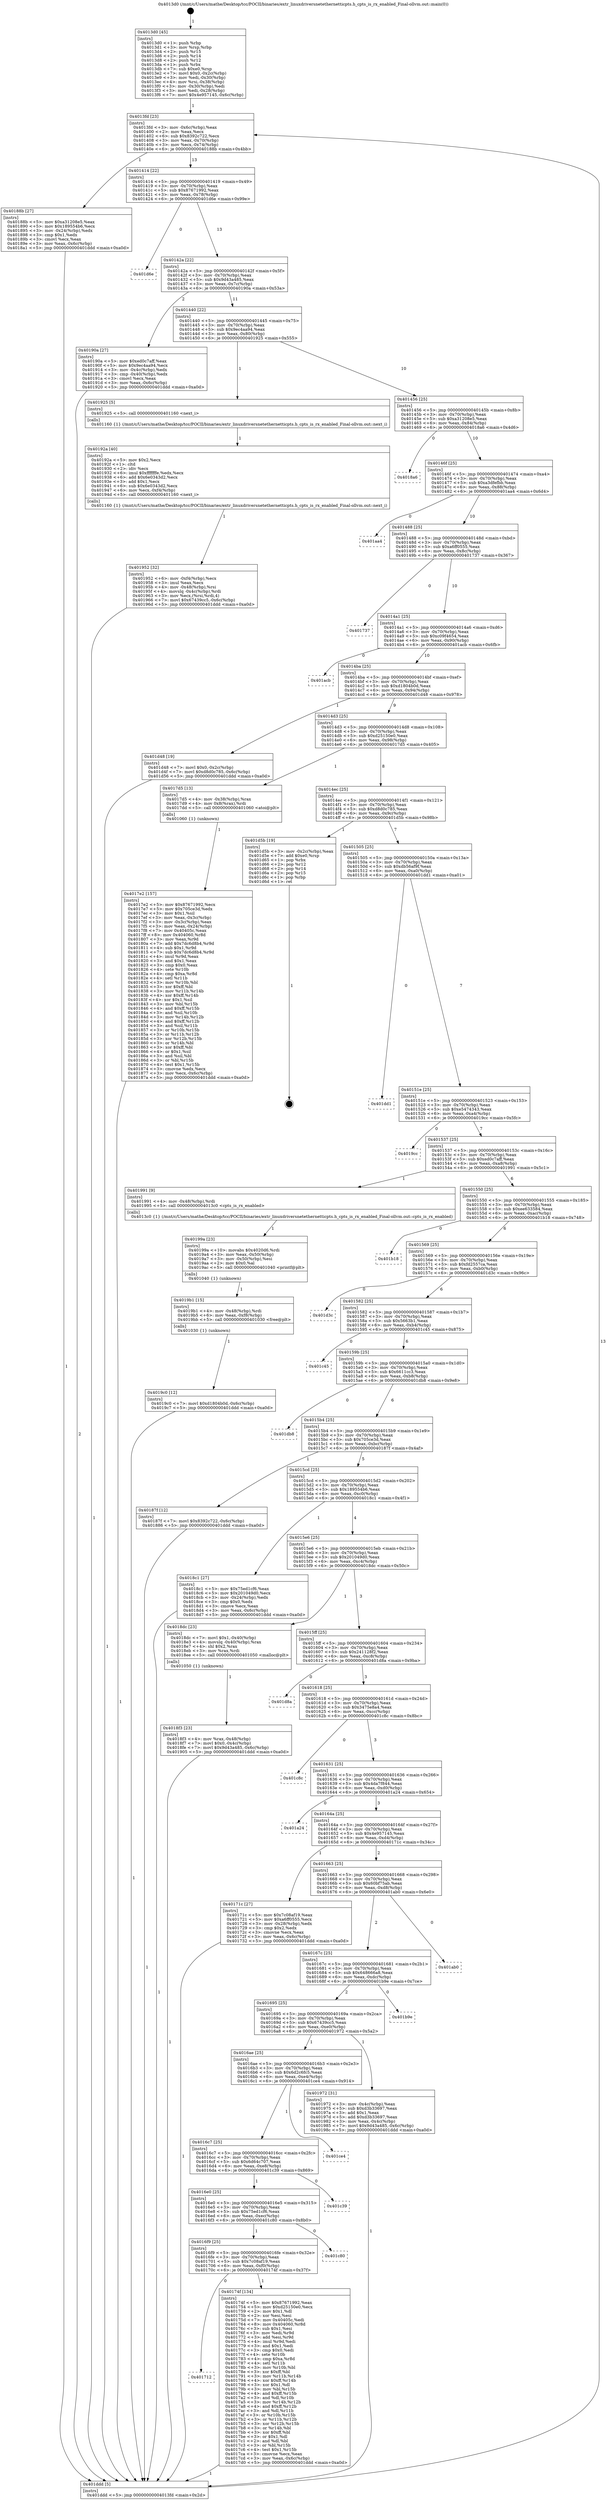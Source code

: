 digraph "0x4013d0" {
  label = "0x4013d0 (/mnt/c/Users/mathe/Desktop/tcc/POCII/binaries/extr_linuxdriversnetethernetticpts.h_cpts_is_rx_enabled_Final-ollvm.out::main(0))"
  labelloc = "t"
  node[shape=record]

  Entry [label="",width=0.3,height=0.3,shape=circle,fillcolor=black,style=filled]
  "0x4013fd" [label="{
     0x4013fd [23]\l
     | [instrs]\l
     &nbsp;&nbsp;0x4013fd \<+3\>: mov -0x6c(%rbp),%eax\l
     &nbsp;&nbsp;0x401400 \<+2\>: mov %eax,%ecx\l
     &nbsp;&nbsp;0x401402 \<+6\>: sub $0x8392c722,%ecx\l
     &nbsp;&nbsp;0x401408 \<+3\>: mov %eax,-0x70(%rbp)\l
     &nbsp;&nbsp;0x40140b \<+3\>: mov %ecx,-0x74(%rbp)\l
     &nbsp;&nbsp;0x40140e \<+6\>: je 000000000040188b \<main+0x4bb\>\l
  }"]
  "0x40188b" [label="{
     0x40188b [27]\l
     | [instrs]\l
     &nbsp;&nbsp;0x40188b \<+5\>: mov $0xa31208e5,%eax\l
     &nbsp;&nbsp;0x401890 \<+5\>: mov $0x189554b6,%ecx\l
     &nbsp;&nbsp;0x401895 \<+3\>: mov -0x24(%rbp),%edx\l
     &nbsp;&nbsp;0x401898 \<+3\>: cmp $0x1,%edx\l
     &nbsp;&nbsp;0x40189b \<+3\>: cmovl %ecx,%eax\l
     &nbsp;&nbsp;0x40189e \<+3\>: mov %eax,-0x6c(%rbp)\l
     &nbsp;&nbsp;0x4018a1 \<+5\>: jmp 0000000000401ddd \<main+0xa0d\>\l
  }"]
  "0x401414" [label="{
     0x401414 [22]\l
     | [instrs]\l
     &nbsp;&nbsp;0x401414 \<+5\>: jmp 0000000000401419 \<main+0x49\>\l
     &nbsp;&nbsp;0x401419 \<+3\>: mov -0x70(%rbp),%eax\l
     &nbsp;&nbsp;0x40141c \<+5\>: sub $0x87671992,%eax\l
     &nbsp;&nbsp;0x401421 \<+3\>: mov %eax,-0x78(%rbp)\l
     &nbsp;&nbsp;0x401424 \<+6\>: je 0000000000401d6e \<main+0x99e\>\l
  }"]
  Exit [label="",width=0.3,height=0.3,shape=circle,fillcolor=black,style=filled,peripheries=2]
  "0x401d6e" [label="{
     0x401d6e\l
  }", style=dashed]
  "0x40142a" [label="{
     0x40142a [22]\l
     | [instrs]\l
     &nbsp;&nbsp;0x40142a \<+5\>: jmp 000000000040142f \<main+0x5f\>\l
     &nbsp;&nbsp;0x40142f \<+3\>: mov -0x70(%rbp),%eax\l
     &nbsp;&nbsp;0x401432 \<+5\>: sub $0x9d43a485,%eax\l
     &nbsp;&nbsp;0x401437 \<+3\>: mov %eax,-0x7c(%rbp)\l
     &nbsp;&nbsp;0x40143a \<+6\>: je 000000000040190a \<main+0x53a\>\l
  }"]
  "0x4019c0" [label="{
     0x4019c0 [12]\l
     | [instrs]\l
     &nbsp;&nbsp;0x4019c0 \<+7\>: movl $0xd1804b0d,-0x6c(%rbp)\l
     &nbsp;&nbsp;0x4019c7 \<+5\>: jmp 0000000000401ddd \<main+0xa0d\>\l
  }"]
  "0x40190a" [label="{
     0x40190a [27]\l
     | [instrs]\l
     &nbsp;&nbsp;0x40190a \<+5\>: mov $0xed0c7aff,%eax\l
     &nbsp;&nbsp;0x40190f \<+5\>: mov $0x9ec4aa94,%ecx\l
     &nbsp;&nbsp;0x401914 \<+3\>: mov -0x4c(%rbp),%edx\l
     &nbsp;&nbsp;0x401917 \<+3\>: cmp -0x40(%rbp),%edx\l
     &nbsp;&nbsp;0x40191a \<+3\>: cmovl %ecx,%eax\l
     &nbsp;&nbsp;0x40191d \<+3\>: mov %eax,-0x6c(%rbp)\l
     &nbsp;&nbsp;0x401920 \<+5\>: jmp 0000000000401ddd \<main+0xa0d\>\l
  }"]
  "0x401440" [label="{
     0x401440 [22]\l
     | [instrs]\l
     &nbsp;&nbsp;0x401440 \<+5\>: jmp 0000000000401445 \<main+0x75\>\l
     &nbsp;&nbsp;0x401445 \<+3\>: mov -0x70(%rbp),%eax\l
     &nbsp;&nbsp;0x401448 \<+5\>: sub $0x9ec4aa94,%eax\l
     &nbsp;&nbsp;0x40144d \<+3\>: mov %eax,-0x80(%rbp)\l
     &nbsp;&nbsp;0x401450 \<+6\>: je 0000000000401925 \<main+0x555\>\l
  }"]
  "0x4019b1" [label="{
     0x4019b1 [15]\l
     | [instrs]\l
     &nbsp;&nbsp;0x4019b1 \<+4\>: mov -0x48(%rbp),%rdi\l
     &nbsp;&nbsp;0x4019b5 \<+6\>: mov %eax,-0xf8(%rbp)\l
     &nbsp;&nbsp;0x4019bb \<+5\>: call 0000000000401030 \<free@plt\>\l
     | [calls]\l
     &nbsp;&nbsp;0x401030 \{1\} (unknown)\l
  }"]
  "0x401925" [label="{
     0x401925 [5]\l
     | [instrs]\l
     &nbsp;&nbsp;0x401925 \<+5\>: call 0000000000401160 \<next_i\>\l
     | [calls]\l
     &nbsp;&nbsp;0x401160 \{1\} (/mnt/c/Users/mathe/Desktop/tcc/POCII/binaries/extr_linuxdriversnetethernetticpts.h_cpts_is_rx_enabled_Final-ollvm.out::next_i)\l
  }"]
  "0x401456" [label="{
     0x401456 [25]\l
     | [instrs]\l
     &nbsp;&nbsp;0x401456 \<+5\>: jmp 000000000040145b \<main+0x8b\>\l
     &nbsp;&nbsp;0x40145b \<+3\>: mov -0x70(%rbp),%eax\l
     &nbsp;&nbsp;0x40145e \<+5\>: sub $0xa31208e5,%eax\l
     &nbsp;&nbsp;0x401463 \<+6\>: mov %eax,-0x84(%rbp)\l
     &nbsp;&nbsp;0x401469 \<+6\>: je 00000000004018a6 \<main+0x4d6\>\l
  }"]
  "0x40199a" [label="{
     0x40199a [23]\l
     | [instrs]\l
     &nbsp;&nbsp;0x40199a \<+10\>: movabs $0x4020d6,%rdi\l
     &nbsp;&nbsp;0x4019a4 \<+3\>: mov %eax,-0x50(%rbp)\l
     &nbsp;&nbsp;0x4019a7 \<+3\>: mov -0x50(%rbp),%esi\l
     &nbsp;&nbsp;0x4019aa \<+2\>: mov $0x0,%al\l
     &nbsp;&nbsp;0x4019ac \<+5\>: call 0000000000401040 \<printf@plt\>\l
     | [calls]\l
     &nbsp;&nbsp;0x401040 \{1\} (unknown)\l
  }"]
  "0x4018a6" [label="{
     0x4018a6\l
  }", style=dashed]
  "0x40146f" [label="{
     0x40146f [25]\l
     | [instrs]\l
     &nbsp;&nbsp;0x40146f \<+5\>: jmp 0000000000401474 \<main+0xa4\>\l
     &nbsp;&nbsp;0x401474 \<+3\>: mov -0x70(%rbp),%eax\l
     &nbsp;&nbsp;0x401477 \<+5\>: sub $0xa3dfefbb,%eax\l
     &nbsp;&nbsp;0x40147c \<+6\>: mov %eax,-0x88(%rbp)\l
     &nbsp;&nbsp;0x401482 \<+6\>: je 0000000000401aa4 \<main+0x6d4\>\l
  }"]
  "0x401952" [label="{
     0x401952 [32]\l
     | [instrs]\l
     &nbsp;&nbsp;0x401952 \<+6\>: mov -0xf4(%rbp),%ecx\l
     &nbsp;&nbsp;0x401958 \<+3\>: imul %eax,%ecx\l
     &nbsp;&nbsp;0x40195b \<+4\>: mov -0x48(%rbp),%rsi\l
     &nbsp;&nbsp;0x40195f \<+4\>: movslq -0x4c(%rbp),%rdi\l
     &nbsp;&nbsp;0x401963 \<+3\>: mov %ecx,(%rsi,%rdi,4)\l
     &nbsp;&nbsp;0x401966 \<+7\>: movl $0x67439cc5,-0x6c(%rbp)\l
     &nbsp;&nbsp;0x40196d \<+5\>: jmp 0000000000401ddd \<main+0xa0d\>\l
  }"]
  "0x401aa4" [label="{
     0x401aa4\l
  }", style=dashed]
  "0x401488" [label="{
     0x401488 [25]\l
     | [instrs]\l
     &nbsp;&nbsp;0x401488 \<+5\>: jmp 000000000040148d \<main+0xbd\>\l
     &nbsp;&nbsp;0x40148d \<+3\>: mov -0x70(%rbp),%eax\l
     &nbsp;&nbsp;0x401490 \<+5\>: sub $0xa6ff0555,%eax\l
     &nbsp;&nbsp;0x401495 \<+6\>: mov %eax,-0x8c(%rbp)\l
     &nbsp;&nbsp;0x40149b \<+6\>: je 0000000000401737 \<main+0x367\>\l
  }"]
  "0x40192a" [label="{
     0x40192a [40]\l
     | [instrs]\l
     &nbsp;&nbsp;0x40192a \<+5\>: mov $0x2,%ecx\l
     &nbsp;&nbsp;0x40192f \<+1\>: cltd\l
     &nbsp;&nbsp;0x401930 \<+2\>: idiv %ecx\l
     &nbsp;&nbsp;0x401932 \<+6\>: imul $0xfffffffe,%edx,%ecx\l
     &nbsp;&nbsp;0x401938 \<+6\>: add $0x6e0343d2,%ecx\l
     &nbsp;&nbsp;0x40193e \<+3\>: add $0x1,%ecx\l
     &nbsp;&nbsp;0x401941 \<+6\>: sub $0x6e0343d2,%ecx\l
     &nbsp;&nbsp;0x401947 \<+6\>: mov %ecx,-0xf4(%rbp)\l
     &nbsp;&nbsp;0x40194d \<+5\>: call 0000000000401160 \<next_i\>\l
     | [calls]\l
     &nbsp;&nbsp;0x401160 \{1\} (/mnt/c/Users/mathe/Desktop/tcc/POCII/binaries/extr_linuxdriversnetethernetticpts.h_cpts_is_rx_enabled_Final-ollvm.out::next_i)\l
  }"]
  "0x401737" [label="{
     0x401737\l
  }", style=dashed]
  "0x4014a1" [label="{
     0x4014a1 [25]\l
     | [instrs]\l
     &nbsp;&nbsp;0x4014a1 \<+5\>: jmp 00000000004014a6 \<main+0xd6\>\l
     &nbsp;&nbsp;0x4014a6 \<+3\>: mov -0x70(%rbp),%eax\l
     &nbsp;&nbsp;0x4014a9 \<+5\>: sub $0xc09f4654,%eax\l
     &nbsp;&nbsp;0x4014ae \<+6\>: mov %eax,-0x90(%rbp)\l
     &nbsp;&nbsp;0x4014b4 \<+6\>: je 0000000000401acb \<main+0x6fb\>\l
  }"]
  "0x4018f3" [label="{
     0x4018f3 [23]\l
     | [instrs]\l
     &nbsp;&nbsp;0x4018f3 \<+4\>: mov %rax,-0x48(%rbp)\l
     &nbsp;&nbsp;0x4018f7 \<+7\>: movl $0x0,-0x4c(%rbp)\l
     &nbsp;&nbsp;0x4018fe \<+7\>: movl $0x9d43a485,-0x6c(%rbp)\l
     &nbsp;&nbsp;0x401905 \<+5\>: jmp 0000000000401ddd \<main+0xa0d\>\l
  }"]
  "0x401acb" [label="{
     0x401acb\l
  }", style=dashed]
  "0x4014ba" [label="{
     0x4014ba [25]\l
     | [instrs]\l
     &nbsp;&nbsp;0x4014ba \<+5\>: jmp 00000000004014bf \<main+0xef\>\l
     &nbsp;&nbsp;0x4014bf \<+3\>: mov -0x70(%rbp),%eax\l
     &nbsp;&nbsp;0x4014c2 \<+5\>: sub $0xd1804b0d,%eax\l
     &nbsp;&nbsp;0x4014c7 \<+6\>: mov %eax,-0x94(%rbp)\l
     &nbsp;&nbsp;0x4014cd \<+6\>: je 0000000000401d48 \<main+0x978\>\l
  }"]
  "0x4017e2" [label="{
     0x4017e2 [157]\l
     | [instrs]\l
     &nbsp;&nbsp;0x4017e2 \<+5\>: mov $0x87671992,%ecx\l
     &nbsp;&nbsp;0x4017e7 \<+5\>: mov $0x705ce3d,%edx\l
     &nbsp;&nbsp;0x4017ec \<+3\>: mov $0x1,%sil\l
     &nbsp;&nbsp;0x4017ef \<+3\>: mov %eax,-0x3c(%rbp)\l
     &nbsp;&nbsp;0x4017f2 \<+3\>: mov -0x3c(%rbp),%eax\l
     &nbsp;&nbsp;0x4017f5 \<+3\>: mov %eax,-0x24(%rbp)\l
     &nbsp;&nbsp;0x4017f8 \<+7\>: mov 0x40405c,%eax\l
     &nbsp;&nbsp;0x4017ff \<+8\>: mov 0x404060,%r8d\l
     &nbsp;&nbsp;0x401807 \<+3\>: mov %eax,%r9d\l
     &nbsp;&nbsp;0x40180a \<+7\>: add $0x7dc6d8b4,%r9d\l
     &nbsp;&nbsp;0x401811 \<+4\>: sub $0x1,%r9d\l
     &nbsp;&nbsp;0x401815 \<+7\>: sub $0x7dc6d8b4,%r9d\l
     &nbsp;&nbsp;0x40181c \<+4\>: imul %r9d,%eax\l
     &nbsp;&nbsp;0x401820 \<+3\>: and $0x1,%eax\l
     &nbsp;&nbsp;0x401823 \<+3\>: cmp $0x0,%eax\l
     &nbsp;&nbsp;0x401826 \<+4\>: sete %r10b\l
     &nbsp;&nbsp;0x40182a \<+4\>: cmp $0xa,%r8d\l
     &nbsp;&nbsp;0x40182e \<+4\>: setl %r11b\l
     &nbsp;&nbsp;0x401832 \<+3\>: mov %r10b,%bl\l
     &nbsp;&nbsp;0x401835 \<+3\>: xor $0xff,%bl\l
     &nbsp;&nbsp;0x401838 \<+3\>: mov %r11b,%r14b\l
     &nbsp;&nbsp;0x40183b \<+4\>: xor $0xff,%r14b\l
     &nbsp;&nbsp;0x40183f \<+4\>: xor $0x1,%sil\l
     &nbsp;&nbsp;0x401843 \<+3\>: mov %bl,%r15b\l
     &nbsp;&nbsp;0x401846 \<+4\>: and $0xff,%r15b\l
     &nbsp;&nbsp;0x40184a \<+3\>: and %sil,%r10b\l
     &nbsp;&nbsp;0x40184d \<+3\>: mov %r14b,%r12b\l
     &nbsp;&nbsp;0x401850 \<+4\>: and $0xff,%r12b\l
     &nbsp;&nbsp;0x401854 \<+3\>: and %sil,%r11b\l
     &nbsp;&nbsp;0x401857 \<+3\>: or %r10b,%r15b\l
     &nbsp;&nbsp;0x40185a \<+3\>: or %r11b,%r12b\l
     &nbsp;&nbsp;0x40185d \<+3\>: xor %r12b,%r15b\l
     &nbsp;&nbsp;0x401860 \<+3\>: or %r14b,%bl\l
     &nbsp;&nbsp;0x401863 \<+3\>: xor $0xff,%bl\l
     &nbsp;&nbsp;0x401866 \<+4\>: or $0x1,%sil\l
     &nbsp;&nbsp;0x40186a \<+3\>: and %sil,%bl\l
     &nbsp;&nbsp;0x40186d \<+3\>: or %bl,%r15b\l
     &nbsp;&nbsp;0x401870 \<+4\>: test $0x1,%r15b\l
     &nbsp;&nbsp;0x401874 \<+3\>: cmovne %edx,%ecx\l
     &nbsp;&nbsp;0x401877 \<+3\>: mov %ecx,-0x6c(%rbp)\l
     &nbsp;&nbsp;0x40187a \<+5\>: jmp 0000000000401ddd \<main+0xa0d\>\l
  }"]
  "0x401d48" [label="{
     0x401d48 [19]\l
     | [instrs]\l
     &nbsp;&nbsp;0x401d48 \<+7\>: movl $0x0,-0x2c(%rbp)\l
     &nbsp;&nbsp;0x401d4f \<+7\>: movl $0xd8d0c785,-0x6c(%rbp)\l
     &nbsp;&nbsp;0x401d56 \<+5\>: jmp 0000000000401ddd \<main+0xa0d\>\l
  }"]
  "0x4014d3" [label="{
     0x4014d3 [25]\l
     | [instrs]\l
     &nbsp;&nbsp;0x4014d3 \<+5\>: jmp 00000000004014d8 \<main+0x108\>\l
     &nbsp;&nbsp;0x4014d8 \<+3\>: mov -0x70(%rbp),%eax\l
     &nbsp;&nbsp;0x4014db \<+5\>: sub $0xd25150e0,%eax\l
     &nbsp;&nbsp;0x4014e0 \<+6\>: mov %eax,-0x98(%rbp)\l
     &nbsp;&nbsp;0x4014e6 \<+6\>: je 00000000004017d5 \<main+0x405\>\l
  }"]
  "0x401712" [label="{
     0x401712\l
  }", style=dashed]
  "0x4017d5" [label="{
     0x4017d5 [13]\l
     | [instrs]\l
     &nbsp;&nbsp;0x4017d5 \<+4\>: mov -0x38(%rbp),%rax\l
     &nbsp;&nbsp;0x4017d9 \<+4\>: mov 0x8(%rax),%rdi\l
     &nbsp;&nbsp;0x4017dd \<+5\>: call 0000000000401060 \<atoi@plt\>\l
     | [calls]\l
     &nbsp;&nbsp;0x401060 \{1\} (unknown)\l
  }"]
  "0x4014ec" [label="{
     0x4014ec [25]\l
     | [instrs]\l
     &nbsp;&nbsp;0x4014ec \<+5\>: jmp 00000000004014f1 \<main+0x121\>\l
     &nbsp;&nbsp;0x4014f1 \<+3\>: mov -0x70(%rbp),%eax\l
     &nbsp;&nbsp;0x4014f4 \<+5\>: sub $0xd8d0c785,%eax\l
     &nbsp;&nbsp;0x4014f9 \<+6\>: mov %eax,-0x9c(%rbp)\l
     &nbsp;&nbsp;0x4014ff \<+6\>: je 0000000000401d5b \<main+0x98b\>\l
  }"]
  "0x40174f" [label="{
     0x40174f [134]\l
     | [instrs]\l
     &nbsp;&nbsp;0x40174f \<+5\>: mov $0x87671992,%eax\l
     &nbsp;&nbsp;0x401754 \<+5\>: mov $0xd25150e0,%ecx\l
     &nbsp;&nbsp;0x401759 \<+2\>: mov $0x1,%dl\l
     &nbsp;&nbsp;0x40175b \<+2\>: xor %esi,%esi\l
     &nbsp;&nbsp;0x40175d \<+7\>: mov 0x40405c,%edi\l
     &nbsp;&nbsp;0x401764 \<+8\>: mov 0x404060,%r8d\l
     &nbsp;&nbsp;0x40176c \<+3\>: sub $0x1,%esi\l
     &nbsp;&nbsp;0x40176f \<+3\>: mov %edi,%r9d\l
     &nbsp;&nbsp;0x401772 \<+3\>: add %esi,%r9d\l
     &nbsp;&nbsp;0x401775 \<+4\>: imul %r9d,%edi\l
     &nbsp;&nbsp;0x401779 \<+3\>: and $0x1,%edi\l
     &nbsp;&nbsp;0x40177c \<+3\>: cmp $0x0,%edi\l
     &nbsp;&nbsp;0x40177f \<+4\>: sete %r10b\l
     &nbsp;&nbsp;0x401783 \<+4\>: cmp $0xa,%r8d\l
     &nbsp;&nbsp;0x401787 \<+4\>: setl %r11b\l
     &nbsp;&nbsp;0x40178b \<+3\>: mov %r10b,%bl\l
     &nbsp;&nbsp;0x40178e \<+3\>: xor $0xff,%bl\l
     &nbsp;&nbsp;0x401791 \<+3\>: mov %r11b,%r14b\l
     &nbsp;&nbsp;0x401794 \<+4\>: xor $0xff,%r14b\l
     &nbsp;&nbsp;0x401798 \<+3\>: xor $0x1,%dl\l
     &nbsp;&nbsp;0x40179b \<+3\>: mov %bl,%r15b\l
     &nbsp;&nbsp;0x40179e \<+4\>: and $0xff,%r15b\l
     &nbsp;&nbsp;0x4017a2 \<+3\>: and %dl,%r10b\l
     &nbsp;&nbsp;0x4017a5 \<+3\>: mov %r14b,%r12b\l
     &nbsp;&nbsp;0x4017a8 \<+4\>: and $0xff,%r12b\l
     &nbsp;&nbsp;0x4017ac \<+3\>: and %dl,%r11b\l
     &nbsp;&nbsp;0x4017af \<+3\>: or %r10b,%r15b\l
     &nbsp;&nbsp;0x4017b2 \<+3\>: or %r11b,%r12b\l
     &nbsp;&nbsp;0x4017b5 \<+3\>: xor %r12b,%r15b\l
     &nbsp;&nbsp;0x4017b8 \<+3\>: or %r14b,%bl\l
     &nbsp;&nbsp;0x4017bb \<+3\>: xor $0xff,%bl\l
     &nbsp;&nbsp;0x4017be \<+3\>: or $0x1,%dl\l
     &nbsp;&nbsp;0x4017c1 \<+2\>: and %dl,%bl\l
     &nbsp;&nbsp;0x4017c3 \<+3\>: or %bl,%r15b\l
     &nbsp;&nbsp;0x4017c6 \<+4\>: test $0x1,%r15b\l
     &nbsp;&nbsp;0x4017ca \<+3\>: cmovne %ecx,%eax\l
     &nbsp;&nbsp;0x4017cd \<+3\>: mov %eax,-0x6c(%rbp)\l
     &nbsp;&nbsp;0x4017d0 \<+5\>: jmp 0000000000401ddd \<main+0xa0d\>\l
  }"]
  "0x401d5b" [label="{
     0x401d5b [19]\l
     | [instrs]\l
     &nbsp;&nbsp;0x401d5b \<+3\>: mov -0x2c(%rbp),%eax\l
     &nbsp;&nbsp;0x401d5e \<+7\>: add $0xe0,%rsp\l
     &nbsp;&nbsp;0x401d65 \<+1\>: pop %rbx\l
     &nbsp;&nbsp;0x401d66 \<+2\>: pop %r12\l
     &nbsp;&nbsp;0x401d68 \<+2\>: pop %r14\l
     &nbsp;&nbsp;0x401d6a \<+2\>: pop %r15\l
     &nbsp;&nbsp;0x401d6c \<+1\>: pop %rbp\l
     &nbsp;&nbsp;0x401d6d \<+1\>: ret\l
  }"]
  "0x401505" [label="{
     0x401505 [25]\l
     | [instrs]\l
     &nbsp;&nbsp;0x401505 \<+5\>: jmp 000000000040150a \<main+0x13a\>\l
     &nbsp;&nbsp;0x40150a \<+3\>: mov -0x70(%rbp),%eax\l
     &nbsp;&nbsp;0x40150d \<+5\>: sub $0xdb56af9f,%eax\l
     &nbsp;&nbsp;0x401512 \<+6\>: mov %eax,-0xa0(%rbp)\l
     &nbsp;&nbsp;0x401518 \<+6\>: je 0000000000401dd1 \<main+0xa01\>\l
  }"]
  "0x4016f9" [label="{
     0x4016f9 [25]\l
     | [instrs]\l
     &nbsp;&nbsp;0x4016f9 \<+5\>: jmp 00000000004016fe \<main+0x32e\>\l
     &nbsp;&nbsp;0x4016fe \<+3\>: mov -0x70(%rbp),%eax\l
     &nbsp;&nbsp;0x401701 \<+5\>: sub $0x7c08af19,%eax\l
     &nbsp;&nbsp;0x401706 \<+6\>: mov %eax,-0xf0(%rbp)\l
     &nbsp;&nbsp;0x40170c \<+6\>: je 000000000040174f \<main+0x37f\>\l
  }"]
  "0x401dd1" [label="{
     0x401dd1\l
  }", style=dashed]
  "0x40151e" [label="{
     0x40151e [25]\l
     | [instrs]\l
     &nbsp;&nbsp;0x40151e \<+5\>: jmp 0000000000401523 \<main+0x153\>\l
     &nbsp;&nbsp;0x401523 \<+3\>: mov -0x70(%rbp),%eax\l
     &nbsp;&nbsp;0x401526 \<+5\>: sub $0xe5474343,%eax\l
     &nbsp;&nbsp;0x40152b \<+6\>: mov %eax,-0xa4(%rbp)\l
     &nbsp;&nbsp;0x401531 \<+6\>: je 00000000004019cc \<main+0x5fc\>\l
  }"]
  "0x401c80" [label="{
     0x401c80\l
  }", style=dashed]
  "0x4019cc" [label="{
     0x4019cc\l
  }", style=dashed]
  "0x401537" [label="{
     0x401537 [25]\l
     | [instrs]\l
     &nbsp;&nbsp;0x401537 \<+5\>: jmp 000000000040153c \<main+0x16c\>\l
     &nbsp;&nbsp;0x40153c \<+3\>: mov -0x70(%rbp),%eax\l
     &nbsp;&nbsp;0x40153f \<+5\>: sub $0xed0c7aff,%eax\l
     &nbsp;&nbsp;0x401544 \<+6\>: mov %eax,-0xa8(%rbp)\l
     &nbsp;&nbsp;0x40154a \<+6\>: je 0000000000401991 \<main+0x5c1\>\l
  }"]
  "0x4016e0" [label="{
     0x4016e0 [25]\l
     | [instrs]\l
     &nbsp;&nbsp;0x4016e0 \<+5\>: jmp 00000000004016e5 \<main+0x315\>\l
     &nbsp;&nbsp;0x4016e5 \<+3\>: mov -0x70(%rbp),%eax\l
     &nbsp;&nbsp;0x4016e8 \<+5\>: sub $0x75ed1cf6,%eax\l
     &nbsp;&nbsp;0x4016ed \<+6\>: mov %eax,-0xec(%rbp)\l
     &nbsp;&nbsp;0x4016f3 \<+6\>: je 0000000000401c80 \<main+0x8b0\>\l
  }"]
  "0x401991" [label="{
     0x401991 [9]\l
     | [instrs]\l
     &nbsp;&nbsp;0x401991 \<+4\>: mov -0x48(%rbp),%rdi\l
     &nbsp;&nbsp;0x401995 \<+5\>: call 00000000004013c0 \<cpts_is_rx_enabled\>\l
     | [calls]\l
     &nbsp;&nbsp;0x4013c0 \{1\} (/mnt/c/Users/mathe/Desktop/tcc/POCII/binaries/extr_linuxdriversnetethernetticpts.h_cpts_is_rx_enabled_Final-ollvm.out::cpts_is_rx_enabled)\l
  }"]
  "0x401550" [label="{
     0x401550 [25]\l
     | [instrs]\l
     &nbsp;&nbsp;0x401550 \<+5\>: jmp 0000000000401555 \<main+0x185\>\l
     &nbsp;&nbsp;0x401555 \<+3\>: mov -0x70(%rbp),%eax\l
     &nbsp;&nbsp;0x401558 \<+5\>: sub $0xee633584,%eax\l
     &nbsp;&nbsp;0x40155d \<+6\>: mov %eax,-0xac(%rbp)\l
     &nbsp;&nbsp;0x401563 \<+6\>: je 0000000000401b18 \<main+0x748\>\l
  }"]
  "0x401c39" [label="{
     0x401c39\l
  }", style=dashed]
  "0x401b18" [label="{
     0x401b18\l
  }", style=dashed]
  "0x401569" [label="{
     0x401569 [25]\l
     | [instrs]\l
     &nbsp;&nbsp;0x401569 \<+5\>: jmp 000000000040156e \<main+0x19e\>\l
     &nbsp;&nbsp;0x40156e \<+3\>: mov -0x70(%rbp),%eax\l
     &nbsp;&nbsp;0x401571 \<+5\>: sub $0xfd2557ca,%eax\l
     &nbsp;&nbsp;0x401576 \<+6\>: mov %eax,-0xb0(%rbp)\l
     &nbsp;&nbsp;0x40157c \<+6\>: je 0000000000401d3c \<main+0x96c\>\l
  }"]
  "0x4016c7" [label="{
     0x4016c7 [25]\l
     | [instrs]\l
     &nbsp;&nbsp;0x4016c7 \<+5\>: jmp 00000000004016cc \<main+0x2fc\>\l
     &nbsp;&nbsp;0x4016cc \<+3\>: mov -0x70(%rbp),%eax\l
     &nbsp;&nbsp;0x4016cf \<+5\>: sub $0x6d64c707,%eax\l
     &nbsp;&nbsp;0x4016d4 \<+6\>: mov %eax,-0xe8(%rbp)\l
     &nbsp;&nbsp;0x4016da \<+6\>: je 0000000000401c39 \<main+0x869\>\l
  }"]
  "0x401d3c" [label="{
     0x401d3c\l
  }", style=dashed]
  "0x401582" [label="{
     0x401582 [25]\l
     | [instrs]\l
     &nbsp;&nbsp;0x401582 \<+5\>: jmp 0000000000401587 \<main+0x1b7\>\l
     &nbsp;&nbsp;0x401587 \<+3\>: mov -0x70(%rbp),%eax\l
     &nbsp;&nbsp;0x40158a \<+5\>: sub $0x5663b1,%eax\l
     &nbsp;&nbsp;0x40158f \<+6\>: mov %eax,-0xb4(%rbp)\l
     &nbsp;&nbsp;0x401595 \<+6\>: je 0000000000401c45 \<main+0x875\>\l
  }"]
  "0x401ce4" [label="{
     0x401ce4\l
  }", style=dashed]
  "0x401c45" [label="{
     0x401c45\l
  }", style=dashed]
  "0x40159b" [label="{
     0x40159b [25]\l
     | [instrs]\l
     &nbsp;&nbsp;0x40159b \<+5\>: jmp 00000000004015a0 \<main+0x1d0\>\l
     &nbsp;&nbsp;0x4015a0 \<+3\>: mov -0x70(%rbp),%eax\l
     &nbsp;&nbsp;0x4015a3 \<+5\>: sub $0x6611cc3,%eax\l
     &nbsp;&nbsp;0x4015a8 \<+6\>: mov %eax,-0xb8(%rbp)\l
     &nbsp;&nbsp;0x4015ae \<+6\>: je 0000000000401db8 \<main+0x9e8\>\l
  }"]
  "0x4016ae" [label="{
     0x4016ae [25]\l
     | [instrs]\l
     &nbsp;&nbsp;0x4016ae \<+5\>: jmp 00000000004016b3 \<main+0x2e3\>\l
     &nbsp;&nbsp;0x4016b3 \<+3\>: mov -0x70(%rbp),%eax\l
     &nbsp;&nbsp;0x4016b6 \<+5\>: sub $0x6d2c6fc5,%eax\l
     &nbsp;&nbsp;0x4016bb \<+6\>: mov %eax,-0xe4(%rbp)\l
     &nbsp;&nbsp;0x4016c1 \<+6\>: je 0000000000401ce4 \<main+0x914\>\l
  }"]
  "0x401db8" [label="{
     0x401db8\l
  }", style=dashed]
  "0x4015b4" [label="{
     0x4015b4 [25]\l
     | [instrs]\l
     &nbsp;&nbsp;0x4015b4 \<+5\>: jmp 00000000004015b9 \<main+0x1e9\>\l
     &nbsp;&nbsp;0x4015b9 \<+3\>: mov -0x70(%rbp),%eax\l
     &nbsp;&nbsp;0x4015bc \<+5\>: sub $0x705ce3d,%eax\l
     &nbsp;&nbsp;0x4015c1 \<+6\>: mov %eax,-0xbc(%rbp)\l
     &nbsp;&nbsp;0x4015c7 \<+6\>: je 000000000040187f \<main+0x4af\>\l
  }"]
  "0x401972" [label="{
     0x401972 [31]\l
     | [instrs]\l
     &nbsp;&nbsp;0x401972 \<+3\>: mov -0x4c(%rbp),%eax\l
     &nbsp;&nbsp;0x401975 \<+5\>: sub $0xd3b33697,%eax\l
     &nbsp;&nbsp;0x40197a \<+3\>: add $0x1,%eax\l
     &nbsp;&nbsp;0x40197d \<+5\>: add $0xd3b33697,%eax\l
     &nbsp;&nbsp;0x401982 \<+3\>: mov %eax,-0x4c(%rbp)\l
     &nbsp;&nbsp;0x401985 \<+7\>: movl $0x9d43a485,-0x6c(%rbp)\l
     &nbsp;&nbsp;0x40198c \<+5\>: jmp 0000000000401ddd \<main+0xa0d\>\l
  }"]
  "0x40187f" [label="{
     0x40187f [12]\l
     | [instrs]\l
     &nbsp;&nbsp;0x40187f \<+7\>: movl $0x8392c722,-0x6c(%rbp)\l
     &nbsp;&nbsp;0x401886 \<+5\>: jmp 0000000000401ddd \<main+0xa0d\>\l
  }"]
  "0x4015cd" [label="{
     0x4015cd [25]\l
     | [instrs]\l
     &nbsp;&nbsp;0x4015cd \<+5\>: jmp 00000000004015d2 \<main+0x202\>\l
     &nbsp;&nbsp;0x4015d2 \<+3\>: mov -0x70(%rbp),%eax\l
     &nbsp;&nbsp;0x4015d5 \<+5\>: sub $0x189554b6,%eax\l
     &nbsp;&nbsp;0x4015da \<+6\>: mov %eax,-0xc0(%rbp)\l
     &nbsp;&nbsp;0x4015e0 \<+6\>: je 00000000004018c1 \<main+0x4f1\>\l
  }"]
  "0x401695" [label="{
     0x401695 [25]\l
     | [instrs]\l
     &nbsp;&nbsp;0x401695 \<+5\>: jmp 000000000040169a \<main+0x2ca\>\l
     &nbsp;&nbsp;0x40169a \<+3\>: mov -0x70(%rbp),%eax\l
     &nbsp;&nbsp;0x40169d \<+5\>: sub $0x67439cc5,%eax\l
     &nbsp;&nbsp;0x4016a2 \<+6\>: mov %eax,-0xe0(%rbp)\l
     &nbsp;&nbsp;0x4016a8 \<+6\>: je 0000000000401972 \<main+0x5a2\>\l
  }"]
  "0x4018c1" [label="{
     0x4018c1 [27]\l
     | [instrs]\l
     &nbsp;&nbsp;0x4018c1 \<+5\>: mov $0x75ed1cf6,%eax\l
     &nbsp;&nbsp;0x4018c6 \<+5\>: mov $0x201049d0,%ecx\l
     &nbsp;&nbsp;0x4018cb \<+3\>: mov -0x24(%rbp),%edx\l
     &nbsp;&nbsp;0x4018ce \<+3\>: cmp $0x0,%edx\l
     &nbsp;&nbsp;0x4018d1 \<+3\>: cmove %ecx,%eax\l
     &nbsp;&nbsp;0x4018d4 \<+3\>: mov %eax,-0x6c(%rbp)\l
     &nbsp;&nbsp;0x4018d7 \<+5\>: jmp 0000000000401ddd \<main+0xa0d\>\l
  }"]
  "0x4015e6" [label="{
     0x4015e6 [25]\l
     | [instrs]\l
     &nbsp;&nbsp;0x4015e6 \<+5\>: jmp 00000000004015eb \<main+0x21b\>\l
     &nbsp;&nbsp;0x4015eb \<+3\>: mov -0x70(%rbp),%eax\l
     &nbsp;&nbsp;0x4015ee \<+5\>: sub $0x201049d0,%eax\l
     &nbsp;&nbsp;0x4015f3 \<+6\>: mov %eax,-0xc4(%rbp)\l
     &nbsp;&nbsp;0x4015f9 \<+6\>: je 00000000004018dc \<main+0x50c\>\l
  }"]
  "0x401b9e" [label="{
     0x401b9e\l
  }", style=dashed]
  "0x4018dc" [label="{
     0x4018dc [23]\l
     | [instrs]\l
     &nbsp;&nbsp;0x4018dc \<+7\>: movl $0x1,-0x40(%rbp)\l
     &nbsp;&nbsp;0x4018e3 \<+4\>: movslq -0x40(%rbp),%rax\l
     &nbsp;&nbsp;0x4018e7 \<+4\>: shl $0x2,%rax\l
     &nbsp;&nbsp;0x4018eb \<+3\>: mov %rax,%rdi\l
     &nbsp;&nbsp;0x4018ee \<+5\>: call 0000000000401050 \<malloc@plt\>\l
     | [calls]\l
     &nbsp;&nbsp;0x401050 \{1\} (unknown)\l
  }"]
  "0x4015ff" [label="{
     0x4015ff [25]\l
     | [instrs]\l
     &nbsp;&nbsp;0x4015ff \<+5\>: jmp 0000000000401604 \<main+0x234\>\l
     &nbsp;&nbsp;0x401604 \<+3\>: mov -0x70(%rbp),%eax\l
     &nbsp;&nbsp;0x401607 \<+5\>: sub $0x241128f2,%eax\l
     &nbsp;&nbsp;0x40160c \<+6\>: mov %eax,-0xc8(%rbp)\l
     &nbsp;&nbsp;0x401612 \<+6\>: je 0000000000401d8a \<main+0x9ba\>\l
  }"]
  "0x40167c" [label="{
     0x40167c [25]\l
     | [instrs]\l
     &nbsp;&nbsp;0x40167c \<+5\>: jmp 0000000000401681 \<main+0x2b1\>\l
     &nbsp;&nbsp;0x401681 \<+3\>: mov -0x70(%rbp),%eax\l
     &nbsp;&nbsp;0x401684 \<+5\>: sub $0x648666a8,%eax\l
     &nbsp;&nbsp;0x401689 \<+6\>: mov %eax,-0xdc(%rbp)\l
     &nbsp;&nbsp;0x40168f \<+6\>: je 0000000000401b9e \<main+0x7ce\>\l
  }"]
  "0x401d8a" [label="{
     0x401d8a\l
  }", style=dashed]
  "0x401618" [label="{
     0x401618 [25]\l
     | [instrs]\l
     &nbsp;&nbsp;0x401618 \<+5\>: jmp 000000000040161d \<main+0x24d\>\l
     &nbsp;&nbsp;0x40161d \<+3\>: mov -0x70(%rbp),%eax\l
     &nbsp;&nbsp;0x401620 \<+5\>: sub $0x3475e8a4,%eax\l
     &nbsp;&nbsp;0x401625 \<+6\>: mov %eax,-0xcc(%rbp)\l
     &nbsp;&nbsp;0x40162b \<+6\>: je 0000000000401c8c \<main+0x8bc\>\l
  }"]
  "0x401ab0" [label="{
     0x401ab0\l
  }", style=dashed]
  "0x401c8c" [label="{
     0x401c8c\l
  }", style=dashed]
  "0x401631" [label="{
     0x401631 [25]\l
     | [instrs]\l
     &nbsp;&nbsp;0x401631 \<+5\>: jmp 0000000000401636 \<main+0x266\>\l
     &nbsp;&nbsp;0x401636 \<+3\>: mov -0x70(%rbp),%eax\l
     &nbsp;&nbsp;0x401639 \<+5\>: sub $0x4da7f844,%eax\l
     &nbsp;&nbsp;0x40163e \<+6\>: mov %eax,-0xd0(%rbp)\l
     &nbsp;&nbsp;0x401644 \<+6\>: je 0000000000401a24 \<main+0x654\>\l
  }"]
  "0x4013d0" [label="{
     0x4013d0 [45]\l
     | [instrs]\l
     &nbsp;&nbsp;0x4013d0 \<+1\>: push %rbp\l
     &nbsp;&nbsp;0x4013d1 \<+3\>: mov %rsp,%rbp\l
     &nbsp;&nbsp;0x4013d4 \<+2\>: push %r15\l
     &nbsp;&nbsp;0x4013d6 \<+2\>: push %r14\l
     &nbsp;&nbsp;0x4013d8 \<+2\>: push %r12\l
     &nbsp;&nbsp;0x4013da \<+1\>: push %rbx\l
     &nbsp;&nbsp;0x4013db \<+7\>: sub $0xe0,%rsp\l
     &nbsp;&nbsp;0x4013e2 \<+7\>: movl $0x0,-0x2c(%rbp)\l
     &nbsp;&nbsp;0x4013e9 \<+3\>: mov %edi,-0x30(%rbp)\l
     &nbsp;&nbsp;0x4013ec \<+4\>: mov %rsi,-0x38(%rbp)\l
     &nbsp;&nbsp;0x4013f0 \<+3\>: mov -0x30(%rbp),%edi\l
     &nbsp;&nbsp;0x4013f3 \<+3\>: mov %edi,-0x28(%rbp)\l
     &nbsp;&nbsp;0x4013f6 \<+7\>: movl $0x4e957145,-0x6c(%rbp)\l
  }"]
  "0x401a24" [label="{
     0x401a24\l
  }", style=dashed]
  "0x40164a" [label="{
     0x40164a [25]\l
     | [instrs]\l
     &nbsp;&nbsp;0x40164a \<+5\>: jmp 000000000040164f \<main+0x27f\>\l
     &nbsp;&nbsp;0x40164f \<+3\>: mov -0x70(%rbp),%eax\l
     &nbsp;&nbsp;0x401652 \<+5\>: sub $0x4e957145,%eax\l
     &nbsp;&nbsp;0x401657 \<+6\>: mov %eax,-0xd4(%rbp)\l
     &nbsp;&nbsp;0x40165d \<+6\>: je 000000000040171c \<main+0x34c\>\l
  }"]
  "0x401ddd" [label="{
     0x401ddd [5]\l
     | [instrs]\l
     &nbsp;&nbsp;0x401ddd \<+5\>: jmp 00000000004013fd \<main+0x2d\>\l
  }"]
  "0x40171c" [label="{
     0x40171c [27]\l
     | [instrs]\l
     &nbsp;&nbsp;0x40171c \<+5\>: mov $0x7c08af19,%eax\l
     &nbsp;&nbsp;0x401721 \<+5\>: mov $0xa6ff0555,%ecx\l
     &nbsp;&nbsp;0x401726 \<+3\>: mov -0x28(%rbp),%edx\l
     &nbsp;&nbsp;0x401729 \<+3\>: cmp $0x2,%edx\l
     &nbsp;&nbsp;0x40172c \<+3\>: cmovne %ecx,%eax\l
     &nbsp;&nbsp;0x40172f \<+3\>: mov %eax,-0x6c(%rbp)\l
     &nbsp;&nbsp;0x401732 \<+5\>: jmp 0000000000401ddd \<main+0xa0d\>\l
  }"]
  "0x401663" [label="{
     0x401663 [25]\l
     | [instrs]\l
     &nbsp;&nbsp;0x401663 \<+5\>: jmp 0000000000401668 \<main+0x298\>\l
     &nbsp;&nbsp;0x401668 \<+3\>: mov -0x70(%rbp),%eax\l
     &nbsp;&nbsp;0x40166b \<+5\>: sub $0x60bf75ab,%eax\l
     &nbsp;&nbsp;0x401670 \<+6\>: mov %eax,-0xd8(%rbp)\l
     &nbsp;&nbsp;0x401676 \<+6\>: je 0000000000401ab0 \<main+0x6e0\>\l
  }"]
  Entry -> "0x4013d0" [label=" 1"]
  "0x4013fd" -> "0x40188b" [label=" 1"]
  "0x4013fd" -> "0x401414" [label=" 13"]
  "0x401d5b" -> Exit [label=" 1"]
  "0x401414" -> "0x401d6e" [label=" 0"]
  "0x401414" -> "0x40142a" [label=" 13"]
  "0x401d48" -> "0x401ddd" [label=" 1"]
  "0x40142a" -> "0x40190a" [label=" 2"]
  "0x40142a" -> "0x401440" [label=" 11"]
  "0x4019c0" -> "0x401ddd" [label=" 1"]
  "0x401440" -> "0x401925" [label=" 1"]
  "0x401440" -> "0x401456" [label=" 10"]
  "0x4019b1" -> "0x4019c0" [label=" 1"]
  "0x401456" -> "0x4018a6" [label=" 0"]
  "0x401456" -> "0x40146f" [label=" 10"]
  "0x40199a" -> "0x4019b1" [label=" 1"]
  "0x40146f" -> "0x401aa4" [label=" 0"]
  "0x40146f" -> "0x401488" [label=" 10"]
  "0x401991" -> "0x40199a" [label=" 1"]
  "0x401488" -> "0x401737" [label=" 0"]
  "0x401488" -> "0x4014a1" [label=" 10"]
  "0x401972" -> "0x401ddd" [label=" 1"]
  "0x4014a1" -> "0x401acb" [label=" 0"]
  "0x4014a1" -> "0x4014ba" [label=" 10"]
  "0x401952" -> "0x401ddd" [label=" 1"]
  "0x4014ba" -> "0x401d48" [label=" 1"]
  "0x4014ba" -> "0x4014d3" [label=" 9"]
  "0x40192a" -> "0x401952" [label=" 1"]
  "0x4014d3" -> "0x4017d5" [label=" 1"]
  "0x4014d3" -> "0x4014ec" [label=" 8"]
  "0x401925" -> "0x40192a" [label=" 1"]
  "0x4014ec" -> "0x401d5b" [label=" 1"]
  "0x4014ec" -> "0x401505" [label=" 7"]
  "0x40190a" -> "0x401ddd" [label=" 2"]
  "0x401505" -> "0x401dd1" [label=" 0"]
  "0x401505" -> "0x40151e" [label=" 7"]
  "0x4018dc" -> "0x4018f3" [label=" 1"]
  "0x40151e" -> "0x4019cc" [label=" 0"]
  "0x40151e" -> "0x401537" [label=" 7"]
  "0x4018c1" -> "0x401ddd" [label=" 1"]
  "0x401537" -> "0x401991" [label=" 1"]
  "0x401537" -> "0x401550" [label=" 6"]
  "0x40187f" -> "0x401ddd" [label=" 1"]
  "0x401550" -> "0x401b18" [label=" 0"]
  "0x401550" -> "0x401569" [label=" 6"]
  "0x4017e2" -> "0x401ddd" [label=" 1"]
  "0x401569" -> "0x401d3c" [label=" 0"]
  "0x401569" -> "0x401582" [label=" 6"]
  "0x40174f" -> "0x401ddd" [label=" 1"]
  "0x401582" -> "0x401c45" [label=" 0"]
  "0x401582" -> "0x40159b" [label=" 6"]
  "0x4016f9" -> "0x401712" [label=" 0"]
  "0x40159b" -> "0x401db8" [label=" 0"]
  "0x40159b" -> "0x4015b4" [label=" 6"]
  "0x4018f3" -> "0x401ddd" [label=" 1"]
  "0x4015b4" -> "0x40187f" [label=" 1"]
  "0x4015b4" -> "0x4015cd" [label=" 5"]
  "0x4016e0" -> "0x4016f9" [label=" 1"]
  "0x4015cd" -> "0x4018c1" [label=" 1"]
  "0x4015cd" -> "0x4015e6" [label=" 4"]
  "0x40188b" -> "0x401ddd" [label=" 1"]
  "0x4015e6" -> "0x4018dc" [label=" 1"]
  "0x4015e6" -> "0x4015ff" [label=" 3"]
  "0x4016c7" -> "0x4016e0" [label=" 1"]
  "0x4015ff" -> "0x401d8a" [label=" 0"]
  "0x4015ff" -> "0x401618" [label=" 3"]
  "0x4017d5" -> "0x4017e2" [label=" 1"]
  "0x401618" -> "0x401c8c" [label=" 0"]
  "0x401618" -> "0x401631" [label=" 3"]
  "0x4016ae" -> "0x4016c7" [label=" 1"]
  "0x401631" -> "0x401a24" [label=" 0"]
  "0x401631" -> "0x40164a" [label=" 3"]
  "0x4016f9" -> "0x40174f" [label=" 1"]
  "0x40164a" -> "0x40171c" [label=" 1"]
  "0x40164a" -> "0x401663" [label=" 2"]
  "0x40171c" -> "0x401ddd" [label=" 1"]
  "0x4013d0" -> "0x4013fd" [label=" 1"]
  "0x401ddd" -> "0x4013fd" [label=" 13"]
  "0x4016ae" -> "0x401ce4" [label=" 0"]
  "0x401663" -> "0x401ab0" [label=" 0"]
  "0x401663" -> "0x40167c" [label=" 2"]
  "0x4016c7" -> "0x401c39" [label=" 0"]
  "0x40167c" -> "0x401b9e" [label=" 0"]
  "0x40167c" -> "0x401695" [label=" 2"]
  "0x4016e0" -> "0x401c80" [label=" 0"]
  "0x401695" -> "0x401972" [label=" 1"]
  "0x401695" -> "0x4016ae" [label=" 1"]
}
